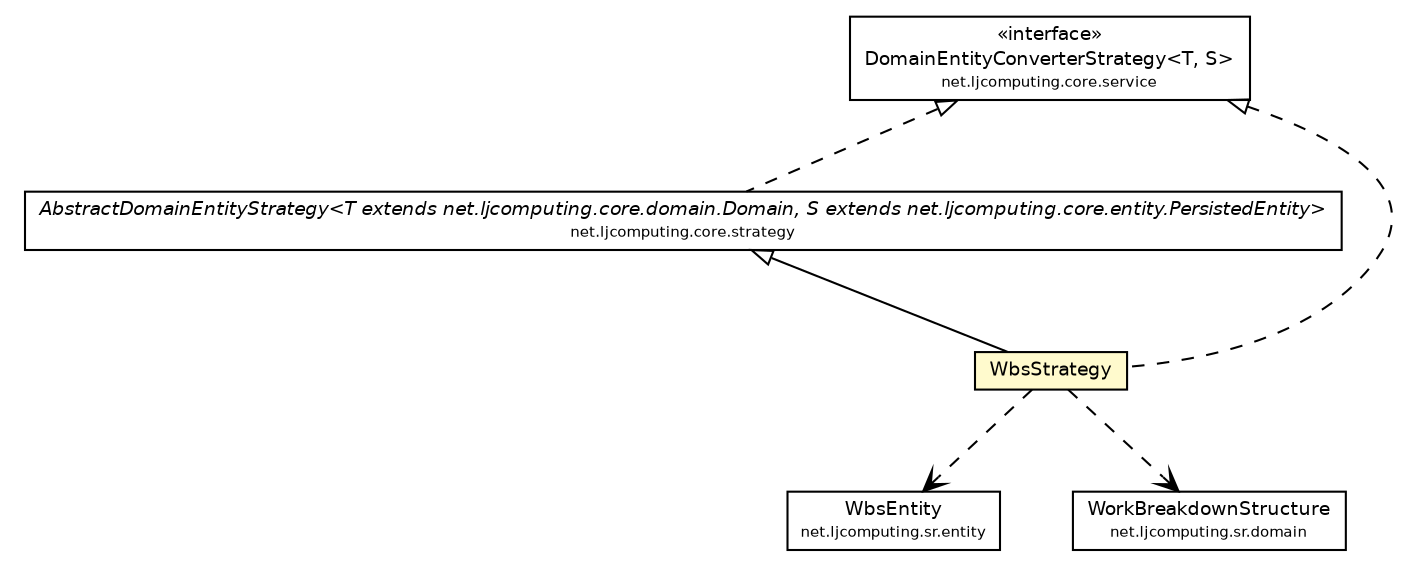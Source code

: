 #!/usr/local/bin/dot
#
# Class diagram 
# Generated by UMLGraph version R5_6 (http://www.umlgraph.org/)
#

digraph G {
	edge [fontname="Helvetica",fontsize=10,labelfontname="Helvetica",labelfontsize=10];
	node [fontname="Helvetica",fontsize=10,shape=plaintext];
	nodesep=0.25;
	ranksep=0.5;
	// net.ljcomputing.core.strategy.AbstractDomainEntityStrategy<T extends net.ljcomputing.core.domain.Domain, S extends net.ljcomputing.core.entity.PersistedEntity>
	c1977 [label=<<table title="net.ljcomputing.core.strategy.AbstractDomainEntityStrategy" border="0" cellborder="1" cellspacing="0" cellpadding="2" port="p" href="../../../core/strategy/AbstractDomainEntityStrategy.html">
		<tr><td><table border="0" cellspacing="0" cellpadding="1">
<tr><td align="center" balign="center"><font face="Helvetica-Oblique"> AbstractDomainEntityStrategy&lt;T extends net.ljcomputing.core.domain.Domain, S extends net.ljcomputing.core.entity.PersistedEntity&gt; </font></td></tr>
<tr><td align="center" balign="center"><font point-size="7.0"> net.ljcomputing.core.strategy </font></td></tr>
		</table></td></tr>
		</table>>, URL="../../../core/strategy/AbstractDomainEntityStrategy.html", fontname="Helvetica", fontcolor="black", fontsize=9.0];
	// net.ljcomputing.core.service.DomainEntityConverterStrategy<T, S>
	c1986 [label=<<table title="net.ljcomputing.core.service.DomainEntityConverterStrategy" border="0" cellborder="1" cellspacing="0" cellpadding="2" port="p" href="../../../core/service/DomainEntityConverterStrategy.html">
		<tr><td><table border="0" cellspacing="0" cellpadding="1">
<tr><td align="center" balign="center"> &#171;interface&#187; </td></tr>
<tr><td align="center" balign="center"> DomainEntityConverterStrategy&lt;T, S&gt; </td></tr>
<tr><td align="center" balign="center"><font point-size="7.0"> net.ljcomputing.core.service </font></td></tr>
		</table></td></tr>
		</table>>, URL="../../../core/service/DomainEntityConverterStrategy.html", fontname="Helvetica", fontcolor="black", fontsize=9.0];
	// net.ljcomputing.sr.strategy.impl.WbsStrategy
	c1993 [label=<<table title="net.ljcomputing.sr.strategy.impl.WbsStrategy" border="0" cellborder="1" cellspacing="0" cellpadding="2" port="p" bgcolor="lemonChiffon" href="./WbsStrategy.html">
		<tr><td><table border="0" cellspacing="0" cellpadding="1">
<tr><td align="center" balign="center"> WbsStrategy </td></tr>
		</table></td></tr>
		</table>>, URL="./WbsStrategy.html", fontname="Helvetica", fontcolor="black", fontsize=9.0];
	// net.ljcomputing.sr.entity.WbsEntity
	c1996 [label=<<table title="net.ljcomputing.sr.entity.WbsEntity" border="0" cellborder="1" cellspacing="0" cellpadding="2" port="p" href="../../entity/WbsEntity.html">
		<tr><td><table border="0" cellspacing="0" cellpadding="1">
<tr><td align="center" balign="center"> WbsEntity </td></tr>
<tr><td align="center" balign="center"><font point-size="7.0"> net.ljcomputing.sr.entity </font></td></tr>
		</table></td></tr>
		</table>>, URL="../../entity/WbsEntity.html", fontname="Helvetica", fontcolor="black", fontsize=9.0];
	// net.ljcomputing.sr.domain.WorkBreakdownStructure
	c1997 [label=<<table title="net.ljcomputing.sr.domain.WorkBreakdownStructure" border="0" cellborder="1" cellspacing="0" cellpadding="2" port="p" href="../../domain/WorkBreakdownStructure.html">
		<tr><td><table border="0" cellspacing="0" cellpadding="1">
<tr><td align="center" balign="center"> WorkBreakdownStructure </td></tr>
<tr><td align="center" balign="center"><font point-size="7.0"> net.ljcomputing.sr.domain </font></td></tr>
		</table></td></tr>
		</table>>, URL="../../domain/WorkBreakdownStructure.html", fontname="Helvetica", fontcolor="black", fontsize=9.0];
	//net.ljcomputing.core.strategy.AbstractDomainEntityStrategy<T extends net.ljcomputing.core.domain.Domain, S extends net.ljcomputing.core.entity.PersistedEntity> implements net.ljcomputing.core.service.DomainEntityConverterStrategy<T, S>
	c1986:p -> c1977:p [dir=back,arrowtail=empty,style=dashed];
	//net.ljcomputing.sr.strategy.impl.WbsStrategy extends net.ljcomputing.core.strategy.AbstractDomainEntityStrategy<net.ljcomputing.sr.domain.WorkBreakdownStructure, net.ljcomputing.sr.entity.WbsEntity>
	c1977:p -> c1993:p [dir=back,arrowtail=empty];
	//net.ljcomputing.sr.strategy.impl.WbsStrategy implements net.ljcomputing.core.service.DomainEntityConverterStrategy<T, S>
	c1986:p -> c1993:p [dir=back,arrowtail=empty,style=dashed];
	// net.ljcomputing.sr.strategy.impl.WbsStrategy DEPEND net.ljcomputing.sr.entity.WbsEntity
	c1993:p -> c1996:p [taillabel="", label="", headlabel="", fontname="Helvetica", fontcolor="black", fontsize=10.0, color="black", arrowhead=open, style=dashed];
	// net.ljcomputing.sr.strategy.impl.WbsStrategy DEPEND net.ljcomputing.sr.domain.WorkBreakdownStructure
	c1993:p -> c1997:p [taillabel="", label="", headlabel="", fontname="Helvetica", fontcolor="black", fontsize=10.0, color="black", arrowhead=open, style=dashed];
}

